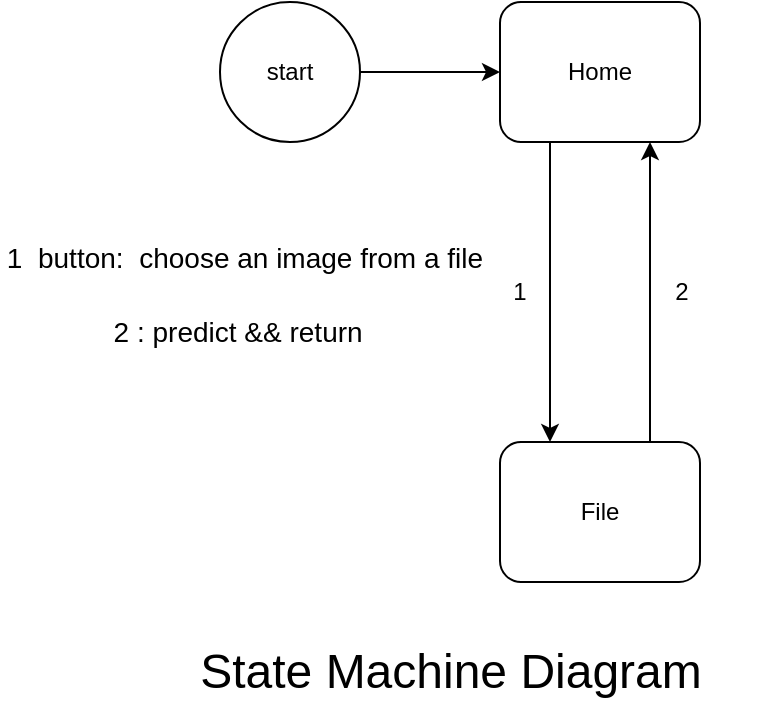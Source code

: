 <mxfile version="17.4.6" type="github">
  <diagram id="0V-rASKqDhq9RLJnRB-x" name="第 1 页">
    <mxGraphModel dx="652" dy="363" grid="1" gridSize="10" guides="1" tooltips="1" connect="1" arrows="1" fold="1" page="1" pageScale="1" pageWidth="827" pageHeight="1169" math="0" shadow="0">
      <root>
        <mxCell id="0" />
        <mxCell id="1" parent="0" />
        <mxCell id="phy2XebtmlrzV4JaS6H--9" value="" style="group" vertex="1" connectable="0" parent="1">
          <mxGeometry x="279" y="140" width="270" height="290" as="geometry" />
        </mxCell>
        <mxCell id="phy2XebtmlrzV4JaS6H--1" value="start" style="ellipse;whiteSpace=wrap;html=1;aspect=fixed;" vertex="1" parent="phy2XebtmlrzV4JaS6H--9">
          <mxGeometry width="70" height="70" as="geometry" />
        </mxCell>
        <mxCell id="phy2XebtmlrzV4JaS6H--2" value="Home" style="rounded=1;whiteSpace=wrap;html=1;" vertex="1" parent="phy2XebtmlrzV4JaS6H--9">
          <mxGeometry x="140" width="100" height="70" as="geometry" />
        </mxCell>
        <mxCell id="phy2XebtmlrzV4JaS6H--4" style="edgeStyle=orthogonalEdgeStyle;rounded=0;orthogonalLoop=1;jettySize=auto;html=1;exitX=1;exitY=0.5;exitDx=0;exitDy=0;entryX=0;entryY=0.5;entryDx=0;entryDy=0;" edge="1" parent="phy2XebtmlrzV4JaS6H--9" source="phy2XebtmlrzV4JaS6H--1" target="phy2XebtmlrzV4JaS6H--2">
          <mxGeometry relative="1" as="geometry" />
        </mxCell>
        <mxCell id="phy2XebtmlrzV4JaS6H--6" style="edgeStyle=orthogonalEdgeStyle;rounded=0;orthogonalLoop=1;jettySize=auto;html=1;exitX=0.75;exitY=0;exitDx=0;exitDy=0;entryX=0.75;entryY=1;entryDx=0;entryDy=0;" edge="1" parent="phy2XebtmlrzV4JaS6H--9" source="phy2XebtmlrzV4JaS6H--3" target="phy2XebtmlrzV4JaS6H--2">
          <mxGeometry relative="1" as="geometry" />
        </mxCell>
        <mxCell id="phy2XebtmlrzV4JaS6H--3" value="File" style="rounded=1;whiteSpace=wrap;html=1;" vertex="1" parent="phy2XebtmlrzV4JaS6H--9">
          <mxGeometry x="140" y="220" width="100" height="70" as="geometry" />
        </mxCell>
        <mxCell id="phy2XebtmlrzV4JaS6H--5" style="edgeStyle=orthogonalEdgeStyle;rounded=0;orthogonalLoop=1;jettySize=auto;html=1;exitX=0.25;exitY=1;exitDx=0;exitDy=0;entryX=0.25;entryY=0;entryDx=0;entryDy=0;" edge="1" parent="phy2XebtmlrzV4JaS6H--9" source="phy2XebtmlrzV4JaS6H--2" target="phy2XebtmlrzV4JaS6H--3">
          <mxGeometry relative="1" as="geometry" />
        </mxCell>
        <mxCell id="phy2XebtmlrzV4JaS6H--7" value="1" style="text;html=1;strokeColor=none;fillColor=none;align=center;verticalAlign=middle;whiteSpace=wrap;rounded=0;" vertex="1" parent="phy2XebtmlrzV4JaS6H--9">
          <mxGeometry x="120" y="130" width="60" height="30" as="geometry" />
        </mxCell>
        <mxCell id="phy2XebtmlrzV4JaS6H--8" value="2" style="text;html=1;strokeColor=none;fillColor=none;align=center;verticalAlign=middle;whiteSpace=wrap;rounded=0;" vertex="1" parent="phy2XebtmlrzV4JaS6H--9">
          <mxGeometry x="201" y="130" width="60" height="30" as="geometry" />
        </mxCell>
        <mxCell id="phy2XebtmlrzV4JaS6H--11" value="&lt;font style=&quot;font-size: 14px&quot;&gt;1&amp;nbsp; button:&amp;nbsp; choose an image from a file&lt;/font&gt;" style="text;html=1;strokeColor=none;fillColor=none;align=center;verticalAlign=middle;whiteSpace=wrap;rounded=0;fontSize=24;" vertex="1" parent="phy2XebtmlrzV4JaS6H--9">
          <mxGeometry x="-110" y="110" width="245" height="30" as="geometry" />
        </mxCell>
        <mxCell id="phy2XebtmlrzV4JaS6H--10" value="&lt;font style=&quot;font-size: 24px&quot;&gt;State Machine Diagram&lt;/font&gt;" style="text;html=1;strokeColor=none;fillColor=none;align=center;verticalAlign=middle;whiteSpace=wrap;rounded=0;" vertex="1" parent="1">
          <mxGeometry x="260" y="450" width="269" height="50" as="geometry" />
        </mxCell>
        <mxCell id="phy2XebtmlrzV4JaS6H--12" value="2 : predict &amp;amp;&amp;amp; return&amp;nbsp;" style="text;html=1;strokeColor=none;fillColor=none;align=center;verticalAlign=middle;whiteSpace=wrap;rounded=0;fontSize=14;" vertex="1" parent="1">
          <mxGeometry x="170" y="290" width="240" height="30" as="geometry" />
        </mxCell>
      </root>
    </mxGraphModel>
  </diagram>
</mxfile>
